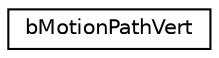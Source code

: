 digraph G
{
  edge [fontname="Helvetica",fontsize="10",labelfontname="Helvetica",labelfontsize="10"];
  node [fontname="Helvetica",fontsize="10",shape=record];
  rankdir=LR;
  Node1 [label="bMotionPathVert",height=0.2,width=0.4,color="black", fillcolor="white", style="filled",URL="$d3/d1c/structbMotionPathVert.html"];
}
